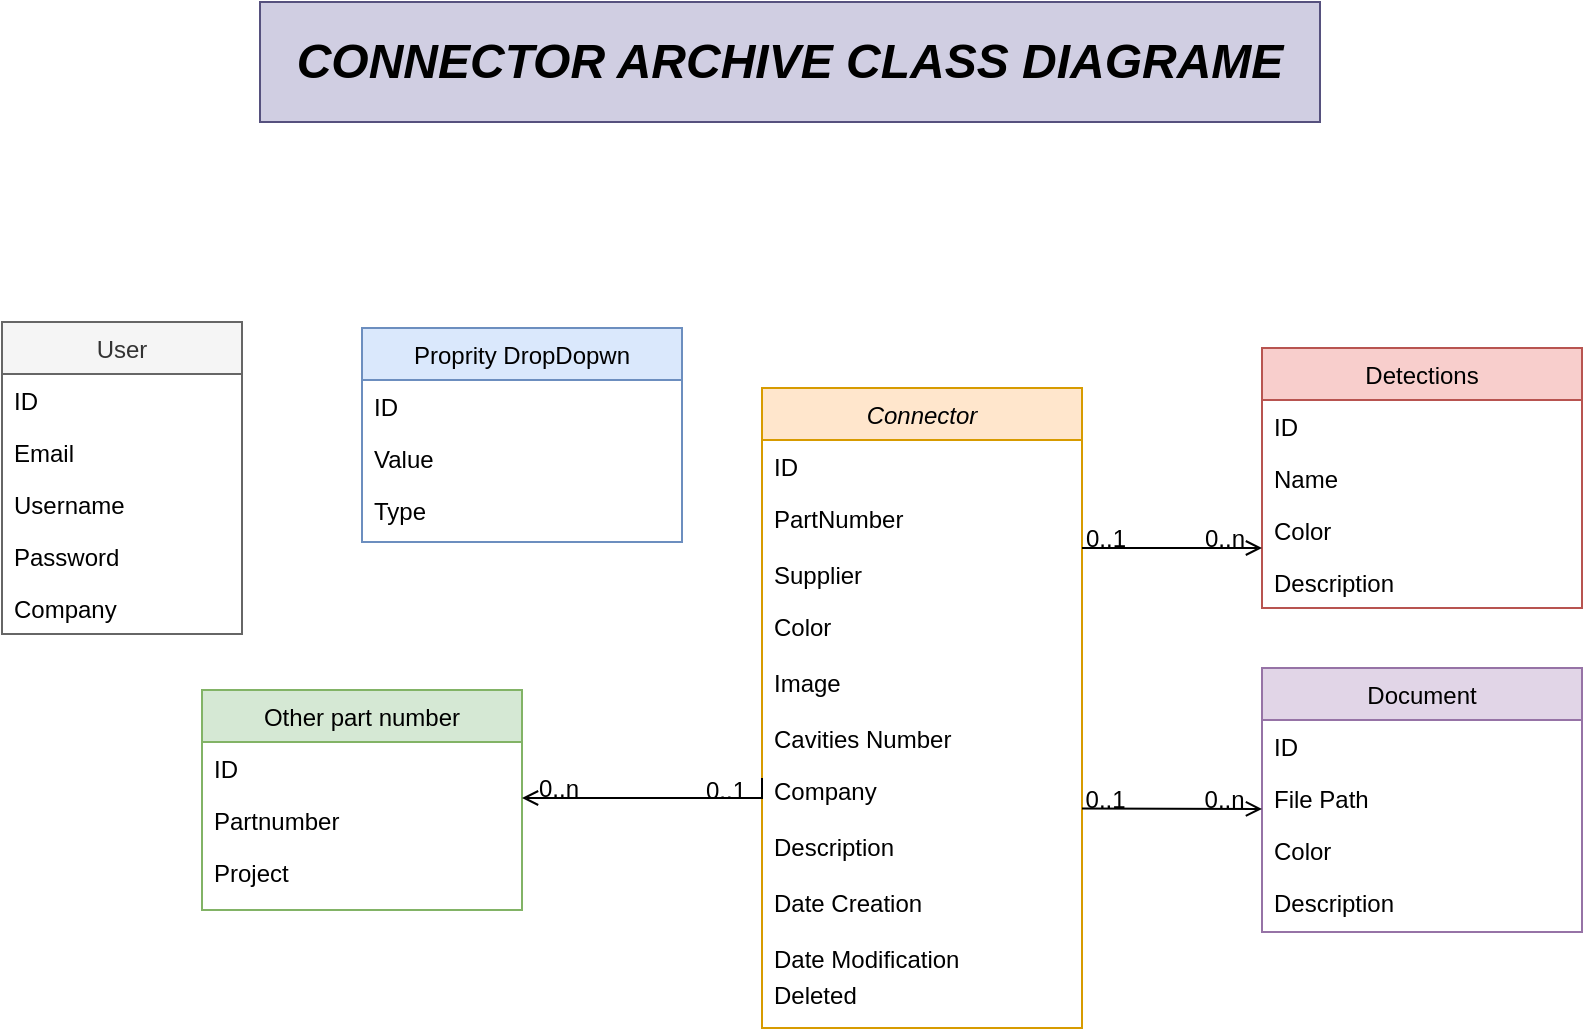 <mxfile version="20.8.20" type="github"><diagram id="C5RBs43oDa-KdzZeNtuy" name="Page-1"><mxGraphModel dx="1105" dy="527" grid="1" gridSize="10" guides="1" tooltips="1" connect="1" arrows="1" fold="1" page="1" pageScale="1" pageWidth="827" pageHeight="1169" math="0" shadow="0"><root><mxCell id="WIyWlLk6GJQsqaUBKTNV-0"/><mxCell id="WIyWlLk6GJQsqaUBKTNV-1" parent="WIyWlLk6GJQsqaUBKTNV-0"/><mxCell id="zkfFHV4jXpPFQw0GAbJ--0" value="Connector" style="swimlane;fontStyle=2;align=center;verticalAlign=top;childLayout=stackLayout;horizontal=1;startSize=26;horizontalStack=0;resizeParent=1;resizeLast=0;collapsible=1;marginBottom=0;rounded=0;shadow=0;strokeWidth=1;swimlaneFillColor=default;fillColor=#ffe6cc;strokeColor=#d79b00;" parent="WIyWlLk6GJQsqaUBKTNV-1" vertex="1"><mxGeometry x="400" y="233" width="160" height="320" as="geometry"><mxRectangle x="230" y="140" width="160" height="26" as="alternateBounds"/></mxGeometry></mxCell><mxCell id="zkfFHV4jXpPFQw0GAbJ--2" value="ID" style="text;align=left;verticalAlign=top;spacingLeft=4;spacingRight=4;overflow=hidden;rotatable=0;points=[[0,0.5],[1,0.5]];portConstraint=eastwest;rounded=0;shadow=0;html=0;" parent="zkfFHV4jXpPFQw0GAbJ--0" vertex="1"><mxGeometry y="26" width="160" height="26" as="geometry"/></mxCell><mxCell id="zkfFHV4jXpPFQw0GAbJ--1" value="PartNumber" style="text;align=left;verticalAlign=top;spacingLeft=4;spacingRight=4;overflow=hidden;rotatable=0;points=[[0,0.5],[1,0.5]];portConstraint=eastwest;" parent="zkfFHV4jXpPFQw0GAbJ--0" vertex="1"><mxGeometry y="52" width="160" height="28" as="geometry"/></mxCell><mxCell id="zkfFHV4jXpPFQw0GAbJ--3" value="Supplier" style="text;align=left;verticalAlign=top;spacingLeft=4;spacingRight=4;overflow=hidden;rotatable=0;points=[[0,0.5],[1,0.5]];portConstraint=eastwest;rounded=0;shadow=0;html=0;" parent="zkfFHV4jXpPFQw0GAbJ--0" vertex="1"><mxGeometry y="80" width="160" height="26" as="geometry"/></mxCell><mxCell id="LXoQfRMcN1dceDJQrQEO-4" value="Color" style="text;align=left;verticalAlign=top;spacingLeft=4;spacingRight=4;overflow=hidden;rotatable=0;points=[[0,0.5],[1,0.5]];portConstraint=eastwest;rounded=0;shadow=0;html=0;" parent="zkfFHV4jXpPFQw0GAbJ--0" vertex="1"><mxGeometry y="106" width="160" height="28" as="geometry"/></mxCell><mxCell id="LXoQfRMcN1dceDJQrQEO-83" value="Image" style="text;align=left;verticalAlign=top;spacingLeft=4;spacingRight=4;overflow=hidden;rotatable=0;points=[[0,0.5],[1,0.5]];portConstraint=eastwest;rounded=0;shadow=0;html=0;" parent="zkfFHV4jXpPFQw0GAbJ--0" vertex="1"><mxGeometry y="134" width="160" height="28" as="geometry"/></mxCell><mxCell id="LXoQfRMcN1dceDJQrQEO-0" value="Cavities Number" style="text;align=left;verticalAlign=top;spacingLeft=4;spacingRight=4;overflow=hidden;rotatable=0;points=[[0,0.5],[1,0.5]];portConstraint=eastwest;rounded=0;shadow=0;html=0;" parent="zkfFHV4jXpPFQw0GAbJ--0" vertex="1"><mxGeometry y="162" width="160" height="26" as="geometry"/></mxCell><mxCell id="LXoQfRMcN1dceDJQrQEO-48" value="Company" style="text;align=left;verticalAlign=top;spacingLeft=4;spacingRight=4;overflow=hidden;rotatable=0;points=[[0,0.5],[1,0.5]];portConstraint=eastwest;rounded=0;shadow=0;html=0;" parent="zkfFHV4jXpPFQw0GAbJ--0" vertex="1"><mxGeometry y="188" width="160" height="28" as="geometry"/></mxCell><mxCell id="LXoQfRMcN1dceDJQrQEO-3" value="Description" style="text;align=left;verticalAlign=top;spacingLeft=4;spacingRight=4;overflow=hidden;rotatable=0;points=[[0,0.5],[1,0.5]];portConstraint=eastwest;rounded=0;shadow=0;html=0;" parent="zkfFHV4jXpPFQw0GAbJ--0" vertex="1"><mxGeometry y="216" width="160" height="28" as="geometry"/></mxCell><mxCell id="LXoQfRMcN1dceDJQrQEO-2" value="Date Creation" style="text;align=left;verticalAlign=top;spacingLeft=4;spacingRight=4;overflow=hidden;rotatable=0;points=[[0,0.5],[1,0.5]];portConstraint=eastwest;rounded=0;shadow=0;html=0;" parent="zkfFHV4jXpPFQw0GAbJ--0" vertex="1"><mxGeometry y="244" width="160" height="28" as="geometry"/></mxCell><mxCell id="LXoQfRMcN1dceDJQrQEO-84" value="Date Modification" style="text;align=left;verticalAlign=top;spacingLeft=4;spacingRight=4;overflow=hidden;rotatable=0;points=[[0,0.5],[1,0.5]];portConstraint=eastwest;rounded=0;shadow=0;html=0;" parent="zkfFHV4jXpPFQw0GAbJ--0" vertex="1"><mxGeometry y="272" width="160" height="18" as="geometry"/></mxCell><mxCell id="LXoQfRMcN1dceDJQrQEO-86" value="Deleted" style="text;align=left;verticalAlign=top;spacingLeft=4;spacingRight=4;overflow=hidden;rotatable=0;points=[[0,0.5],[1,0.5]];portConstraint=eastwest;rounded=0;shadow=0;html=0;" parent="zkfFHV4jXpPFQw0GAbJ--0" vertex="1"><mxGeometry y="290" width="160" height="20" as="geometry"/></mxCell><mxCell id="zkfFHV4jXpPFQw0GAbJ--17" value="Detections" style="swimlane;fontStyle=0;align=center;verticalAlign=top;childLayout=stackLayout;horizontal=1;startSize=26;horizontalStack=0;resizeParent=1;resizeLast=0;collapsible=1;marginBottom=0;rounded=0;shadow=0;strokeWidth=1;swimlaneFillColor=default;fillColor=#f8cecc;strokeColor=#b85450;" parent="WIyWlLk6GJQsqaUBKTNV-1" vertex="1"><mxGeometry x="650" y="213" width="160" height="130" as="geometry"><mxRectangle x="550" y="140" width="160" height="26" as="alternateBounds"/></mxGeometry></mxCell><mxCell id="zkfFHV4jXpPFQw0GAbJ--19" value="ID" style="text;align=left;verticalAlign=top;spacingLeft=4;spacingRight=4;overflow=hidden;rotatable=0;points=[[0,0.5],[1,0.5]];portConstraint=eastwest;rounded=0;shadow=0;html=0;" parent="zkfFHV4jXpPFQw0GAbJ--17" vertex="1"><mxGeometry y="26" width="160" height="26" as="geometry"/></mxCell><mxCell id="zkfFHV4jXpPFQw0GAbJ--20" value="Name" style="text;align=left;verticalAlign=top;spacingLeft=4;spacingRight=4;overflow=hidden;rotatable=0;points=[[0,0.5],[1,0.5]];portConstraint=eastwest;rounded=0;shadow=0;html=0;" parent="zkfFHV4jXpPFQw0GAbJ--17" vertex="1"><mxGeometry y="52" width="160" height="26" as="geometry"/></mxCell><mxCell id="zkfFHV4jXpPFQw0GAbJ--21" value="Color" style="text;align=left;verticalAlign=top;spacingLeft=4;spacingRight=4;overflow=hidden;rotatable=0;points=[[0,0.5],[1,0.5]];portConstraint=eastwest;rounded=0;shadow=0;html=0;" parent="zkfFHV4jXpPFQw0GAbJ--17" vertex="1"><mxGeometry y="78" width="160" height="26" as="geometry"/></mxCell><mxCell id="LXoQfRMcN1dceDJQrQEO-53" value="Description" style="text;align=left;verticalAlign=top;spacingLeft=4;spacingRight=4;overflow=hidden;rotatable=0;points=[[0,0.5],[1,0.5]];portConstraint=eastwest;rounded=0;shadow=0;html=0;" parent="zkfFHV4jXpPFQw0GAbJ--17" vertex="1"><mxGeometry y="104" width="160" height="26" as="geometry"/></mxCell><mxCell id="zkfFHV4jXpPFQw0GAbJ--26" value="" style="endArrow=open;shadow=0;strokeWidth=1;rounded=0;endFill=1;edgeStyle=elbowEdgeStyle;elbow=vertical;" parent="WIyWlLk6GJQsqaUBKTNV-1" source="zkfFHV4jXpPFQw0GAbJ--0" target="zkfFHV4jXpPFQw0GAbJ--17" edge="1"><mxGeometry x="0.5" y="41" relative="1" as="geometry"><mxPoint x="570" y="325" as="sourcePoint"/><mxPoint x="730" y="325" as="targetPoint"/><mxPoint x="-40" y="32" as="offset"/><Array as="points"><mxPoint x="610" y="313"/></Array></mxGeometry></mxCell><mxCell id="zkfFHV4jXpPFQw0GAbJ--27" value="0..1" style="resizable=0;align=left;verticalAlign=bottom;labelBackgroundColor=none;fontSize=12;" parent="zkfFHV4jXpPFQw0GAbJ--26" connectable="0" vertex="1"><mxGeometry x="-1" relative="1" as="geometry"><mxPoint y="4" as="offset"/></mxGeometry></mxCell><mxCell id="zkfFHV4jXpPFQw0GAbJ--28" value="0..n" style="resizable=0;align=right;verticalAlign=bottom;labelBackgroundColor=none;fontSize=12;" parent="zkfFHV4jXpPFQw0GAbJ--26" connectable="0" vertex="1"><mxGeometry x="1" relative="1" as="geometry"><mxPoint x="-7" y="4" as="offset"/></mxGeometry></mxCell><mxCell id="LXoQfRMcN1dceDJQrQEO-31" value="Proprity DropDopwn" style="swimlane;fontStyle=0;align=center;verticalAlign=top;childLayout=stackLayout;horizontal=1;startSize=26;horizontalStack=0;resizeParent=1;resizeLast=0;collapsible=1;marginBottom=0;rounded=0;shadow=0;strokeWidth=1;fillStyle=solid;fillColor=#dae8fc;strokeColor=#6c8ebf;swimlaneFillColor=default;" parent="WIyWlLk6GJQsqaUBKTNV-1" vertex="1"><mxGeometry x="200" y="203" width="160" height="107" as="geometry"><mxRectangle x="550" y="140" width="160" height="26" as="alternateBounds"/></mxGeometry></mxCell><mxCell id="LXoQfRMcN1dceDJQrQEO-32" value="ID" style="text;align=left;verticalAlign=top;spacingLeft=4;spacingRight=4;overflow=hidden;rotatable=0;points=[[0,0.5],[1,0.5]];portConstraint=eastwest;rounded=0;shadow=0;html=0;" parent="LXoQfRMcN1dceDJQrQEO-31" vertex="1"><mxGeometry y="26" width="160" height="26" as="geometry"/></mxCell><mxCell id="LXoQfRMcN1dceDJQrQEO-37" value="Value" style="text;align=left;verticalAlign=top;spacingLeft=4;spacingRight=4;overflow=hidden;rotatable=0;points=[[0,0.5],[1,0.5]];portConstraint=eastwest;rounded=0;shadow=0;html=0;" parent="LXoQfRMcN1dceDJQrQEO-31" vertex="1"><mxGeometry y="52" width="160" height="26" as="geometry"/></mxCell><mxCell id="LXoQfRMcN1dceDJQrQEO-38" value="Type" style="text;align=left;verticalAlign=top;spacingLeft=4;spacingRight=4;overflow=hidden;rotatable=0;points=[[0,0.5],[1,0.5]];portConstraint=eastwest;rounded=0;shadow=0;html=0;fillColor=none;" parent="LXoQfRMcN1dceDJQrQEO-31" vertex="1"><mxGeometry y="78" width="160" height="26" as="geometry"/></mxCell><mxCell id="LXoQfRMcN1dceDJQrQEO-40" value="User" style="swimlane;fontStyle=0;align=center;verticalAlign=top;childLayout=stackLayout;horizontal=1;startSize=26;horizontalStack=0;resizeParent=1;resizeLast=0;collapsible=1;marginBottom=0;rounded=0;shadow=0;strokeWidth=1;swimlaneFillColor=default;fillColor=#f5f5f5;fontColor=#333333;strokeColor=#666666;" parent="WIyWlLk6GJQsqaUBKTNV-1" vertex="1"><mxGeometry x="20" y="200" width="120" height="156" as="geometry"><mxRectangle x="-80" y="156" width="160" height="26" as="alternateBounds"/></mxGeometry></mxCell><mxCell id="LXoQfRMcN1dceDJQrQEO-41" value="ID" style="text;align=left;verticalAlign=top;spacingLeft=4;spacingRight=4;overflow=hidden;rotatable=0;points=[[0,0.5],[1,0.5]];portConstraint=eastwest;rounded=0;shadow=0;html=0;" parent="LXoQfRMcN1dceDJQrQEO-40" vertex="1"><mxGeometry y="26" width="120" height="26" as="geometry"/></mxCell><mxCell id="LXoQfRMcN1dceDJQrQEO-42" value="Email" style="text;align=left;verticalAlign=top;spacingLeft=4;spacingRight=4;overflow=hidden;rotatable=0;points=[[0,0.5],[1,0.5]];portConstraint=eastwest;rounded=0;shadow=0;html=0;" parent="LXoQfRMcN1dceDJQrQEO-40" vertex="1"><mxGeometry y="52" width="120" height="26" as="geometry"/></mxCell><mxCell id="LXoQfRMcN1dceDJQrQEO-44" value="Username" style="text;align=left;verticalAlign=top;spacingLeft=4;spacingRight=4;overflow=hidden;rotatable=0;points=[[0,0.5],[1,0.5]];portConstraint=eastwest;rounded=0;shadow=0;html=0;" parent="LXoQfRMcN1dceDJQrQEO-40" vertex="1"><mxGeometry y="78" width="120" height="26" as="geometry"/></mxCell><mxCell id="LXoQfRMcN1dceDJQrQEO-45" value="Password" style="text;align=left;verticalAlign=top;spacingLeft=4;spacingRight=4;overflow=hidden;rotatable=0;points=[[0,0.5],[1,0.5]];portConstraint=eastwest;rounded=0;shadow=0;html=0;" parent="LXoQfRMcN1dceDJQrQEO-40" vertex="1"><mxGeometry y="104" width="120" height="26" as="geometry"/></mxCell><mxCell id="LXoQfRMcN1dceDJQrQEO-43" value="Company" style="text;align=left;verticalAlign=top;spacingLeft=4;spacingRight=4;overflow=hidden;rotatable=0;points=[[0,0.5],[1,0.5]];portConstraint=eastwest;rounded=0;shadow=0;html=0;" parent="LXoQfRMcN1dceDJQrQEO-40" vertex="1"><mxGeometry y="130" width="120" height="26" as="geometry"/></mxCell><mxCell id="LXoQfRMcN1dceDJQrQEO-55" value="Document" style="swimlane;fontStyle=0;align=center;verticalAlign=top;childLayout=stackLayout;horizontal=1;startSize=26;horizontalStack=0;resizeParent=1;resizeLast=0;collapsible=1;marginBottom=0;rounded=0;shadow=0;strokeWidth=1;swimlaneFillColor=default;fillColor=#e1d5e7;strokeColor=#9673a6;" parent="WIyWlLk6GJQsqaUBKTNV-1" vertex="1"><mxGeometry x="650" y="373" width="160" height="132" as="geometry"><mxRectangle x="550" y="140" width="160" height="26" as="alternateBounds"/></mxGeometry></mxCell><mxCell id="LXoQfRMcN1dceDJQrQEO-56" value="ID" style="text;align=left;verticalAlign=top;spacingLeft=4;spacingRight=4;overflow=hidden;rotatable=0;points=[[0,0.5],[1,0.5]];portConstraint=eastwest;rounded=0;shadow=0;html=0;" parent="LXoQfRMcN1dceDJQrQEO-55" vertex="1"><mxGeometry y="26" width="160" height="26" as="geometry"/></mxCell><mxCell id="LXoQfRMcN1dceDJQrQEO-57" value="File Path" style="text;align=left;verticalAlign=top;spacingLeft=4;spacingRight=4;overflow=hidden;rotatable=0;points=[[0,0.5],[1,0.5]];portConstraint=eastwest;rounded=0;shadow=0;html=0;" parent="LXoQfRMcN1dceDJQrQEO-55" vertex="1"><mxGeometry y="52" width="160" height="26" as="geometry"/></mxCell><mxCell id="LXoQfRMcN1dceDJQrQEO-58" value="Color" style="text;align=left;verticalAlign=top;spacingLeft=4;spacingRight=4;overflow=hidden;rotatable=0;points=[[0,0.5],[1,0.5]];portConstraint=eastwest;rounded=0;shadow=0;html=0;" parent="LXoQfRMcN1dceDJQrQEO-55" vertex="1"><mxGeometry y="78" width="160" height="26" as="geometry"/></mxCell><mxCell id="LXoQfRMcN1dceDJQrQEO-59" value="Description" style="text;align=left;verticalAlign=top;spacingLeft=4;spacingRight=4;overflow=hidden;rotatable=0;points=[[0,0.5],[1,0.5]];portConstraint=eastwest;rounded=0;shadow=0;html=0;" parent="LXoQfRMcN1dceDJQrQEO-55" vertex="1"><mxGeometry y="104" width="160" height="28" as="geometry"/></mxCell><mxCell id="LXoQfRMcN1dceDJQrQEO-63" value="" style="endArrow=open;shadow=0;strokeWidth=1;rounded=0;endFill=1;edgeStyle=elbowEdgeStyle;elbow=vertical;" parent="WIyWlLk6GJQsqaUBKTNV-1" target="LXoQfRMcN1dceDJQrQEO-55" edge="1"><mxGeometry x="0.5" y="41" relative="1" as="geometry"><mxPoint x="560" y="443.29" as="sourcePoint"/><mxPoint x="640" y="443.29" as="targetPoint"/><mxPoint x="-40" y="32" as="offset"/><Array as="points"/></mxGeometry></mxCell><mxCell id="LXoQfRMcN1dceDJQrQEO-64" value="0..1" style="resizable=0;align=left;verticalAlign=bottom;labelBackgroundColor=none;fontSize=12;" parent="LXoQfRMcN1dceDJQrQEO-63" connectable="0" vertex="1"><mxGeometry x="-1" relative="1" as="geometry"><mxPoint y="4" as="offset"/></mxGeometry></mxCell><mxCell id="LXoQfRMcN1dceDJQrQEO-65" value="0..n" style="resizable=0;align=right;verticalAlign=bottom;labelBackgroundColor=none;fontSize=12;" parent="LXoQfRMcN1dceDJQrQEO-63" connectable="0" vertex="1"><mxGeometry x="1" relative="1" as="geometry"><mxPoint x="-7" y="4" as="offset"/></mxGeometry></mxCell><mxCell id="LXoQfRMcN1dceDJQrQEO-69" value="Other part number" style="swimlane;fontStyle=0;align=center;verticalAlign=top;childLayout=stackLayout;horizontal=1;startSize=26;horizontalStack=0;resizeParent=1;resizeLast=0;collapsible=1;marginBottom=0;rounded=0;shadow=0;strokeWidth=1;swimlaneFillColor=default;fillColor=#d5e8d4;strokeColor=#82b366;" parent="WIyWlLk6GJQsqaUBKTNV-1" vertex="1"><mxGeometry x="120" y="384" width="160" height="110" as="geometry"><mxRectangle x="550" y="140" width="160" height="26" as="alternateBounds"/></mxGeometry></mxCell><mxCell id="LXoQfRMcN1dceDJQrQEO-70" value="ID" style="text;align=left;verticalAlign=top;spacingLeft=4;spacingRight=4;overflow=hidden;rotatable=0;points=[[0,0.5],[1,0.5]];portConstraint=eastwest;rounded=0;shadow=0;html=0;" parent="LXoQfRMcN1dceDJQrQEO-69" vertex="1"><mxGeometry y="26" width="160" height="26" as="geometry"/></mxCell><mxCell id="LXoQfRMcN1dceDJQrQEO-71" value="Partnumber" style="text;align=left;verticalAlign=top;spacingLeft=4;spacingRight=4;overflow=hidden;rotatable=0;points=[[0,0.5],[1,0.5]];portConstraint=eastwest;rounded=0;shadow=0;html=0;" parent="LXoQfRMcN1dceDJQrQEO-69" vertex="1"><mxGeometry y="52" width="160" height="26" as="geometry"/></mxCell><mxCell id="LXoQfRMcN1dceDJQrQEO-72" value="Project" style="text;align=left;verticalAlign=top;spacingLeft=4;spacingRight=4;overflow=hidden;rotatable=0;points=[[0,0.5],[1,0.5]];portConstraint=eastwest;rounded=0;shadow=0;html=0;" parent="LXoQfRMcN1dceDJQrQEO-69" vertex="1"><mxGeometry y="78" width="160" height="22" as="geometry"/></mxCell><mxCell id="LXoQfRMcN1dceDJQrQEO-77" value="" style="endArrow=open;shadow=0;strokeWidth=1;rounded=0;endFill=1;edgeStyle=elbowEdgeStyle;elbow=vertical;exitX=0;exitY=0.25;exitDx=0;exitDy=0;exitPerimeter=0;" parent="WIyWlLk6GJQsqaUBKTNV-1" source="LXoQfRMcN1dceDJQrQEO-48" target="LXoQfRMcN1dceDJQrQEO-69" edge="1"><mxGeometry x="0.5" y="41" relative="1" as="geometry"><mxPoint x="320" y="443.1" as="sourcePoint"/><mxPoint x="290" y="473" as="targetPoint"/><mxPoint x="-40" y="32" as="offset"/><Array as="points"><mxPoint x="330" y="438"/></Array></mxGeometry></mxCell><mxCell id="LXoQfRMcN1dceDJQrQEO-78" value="0..1" style="resizable=0;align=left;verticalAlign=bottom;labelBackgroundColor=none;fontSize=12;" parent="LXoQfRMcN1dceDJQrQEO-77" connectable="0" vertex="1"><mxGeometry x="-1" relative="1" as="geometry"><mxPoint x="-30" y="15" as="offset"/></mxGeometry></mxCell><mxCell id="LXoQfRMcN1dceDJQrQEO-79" value="0..n" style="resizable=0;align=right;verticalAlign=bottom;labelBackgroundColor=none;fontSize=12;" parent="LXoQfRMcN1dceDJQrQEO-77" connectable="0" vertex="1"><mxGeometry x="1" relative="1" as="geometry"><mxPoint x="30" y="4" as="offset"/></mxGeometry></mxCell><mxCell id="43XXPeom8u8UArhHQdJo-2" value="&lt;h1 style=&quot;border-color: var(--border-color);&quot;&gt;&lt;b style=&quot;border-color: var(--border-color);&quot;&gt;&lt;i style=&quot;border-color: var(--border-color);&quot;&gt;CONNECTOR ARCHIVE CLASS DIAGRAME&lt;/i&gt;&lt;/b&gt;&lt;/h1&gt;" style="rounded=0;whiteSpace=wrap;html=1;fillStyle=solid;fillColor=#d0cee2;strokeColor=#56517e;" vertex="1" parent="WIyWlLk6GJQsqaUBKTNV-1"><mxGeometry x="149" y="40" width="530" height="60" as="geometry"/></mxCell></root></mxGraphModel></diagram></mxfile>